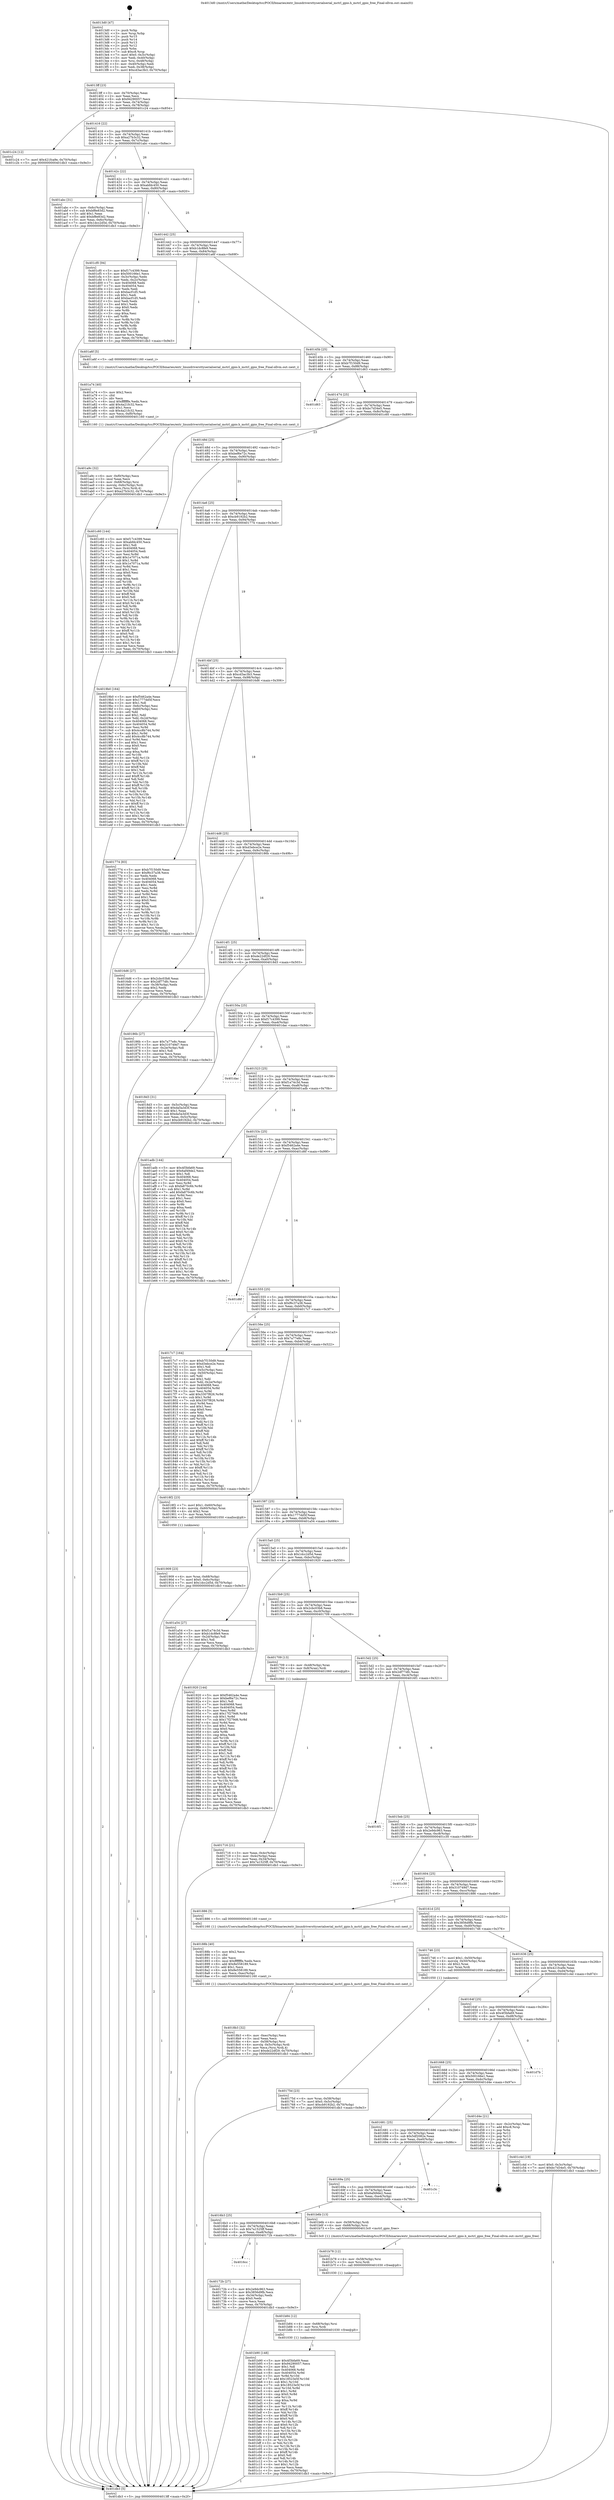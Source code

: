 digraph "0x4013d0" {
  label = "0x4013d0 (/mnt/c/Users/mathe/Desktop/tcc/POCII/binaries/extr_linuxdriversttyserialserial_mctrl_gpio.h_mctrl_gpio_free_Final-ollvm.out::main(0))"
  labelloc = "t"
  node[shape=record]

  Entry [label="",width=0.3,height=0.3,shape=circle,fillcolor=black,style=filled]
  "0x4013ff" [label="{
     0x4013ff [23]\l
     | [instrs]\l
     &nbsp;&nbsp;0x4013ff \<+3\>: mov -0x70(%rbp),%eax\l
     &nbsp;&nbsp;0x401402 \<+2\>: mov %eax,%ecx\l
     &nbsp;&nbsp;0x401404 \<+6\>: sub $0x94290057,%ecx\l
     &nbsp;&nbsp;0x40140a \<+3\>: mov %eax,-0x74(%rbp)\l
     &nbsp;&nbsp;0x40140d \<+3\>: mov %ecx,-0x78(%rbp)\l
     &nbsp;&nbsp;0x401410 \<+6\>: je 0000000000401c24 \<main+0x854\>\l
  }"]
  "0x401c24" [label="{
     0x401c24 [12]\l
     | [instrs]\l
     &nbsp;&nbsp;0x401c24 \<+7\>: movl $0x421fca9e,-0x70(%rbp)\l
     &nbsp;&nbsp;0x401c2b \<+5\>: jmp 0000000000401db3 \<main+0x9e3\>\l
  }"]
  "0x401416" [label="{
     0x401416 [22]\l
     | [instrs]\l
     &nbsp;&nbsp;0x401416 \<+5\>: jmp 000000000040141b \<main+0x4b\>\l
     &nbsp;&nbsp;0x40141b \<+3\>: mov -0x74(%rbp),%eax\l
     &nbsp;&nbsp;0x40141e \<+5\>: sub $0xa27b3c32,%eax\l
     &nbsp;&nbsp;0x401423 \<+3\>: mov %eax,-0x7c(%rbp)\l
     &nbsp;&nbsp;0x401426 \<+6\>: je 0000000000401abc \<main+0x6ec\>\l
  }"]
  Exit [label="",width=0.3,height=0.3,shape=circle,fillcolor=black,style=filled,peripheries=2]
  "0x401abc" [label="{
     0x401abc [31]\l
     | [instrs]\l
     &nbsp;&nbsp;0x401abc \<+3\>: mov -0x6c(%rbp),%eax\l
     &nbsp;&nbsp;0x401abf \<+5\>: sub $0xbf8e83d2,%eax\l
     &nbsp;&nbsp;0x401ac4 \<+3\>: add $0x1,%eax\l
     &nbsp;&nbsp;0x401ac7 \<+5\>: add $0xbf8e83d2,%eax\l
     &nbsp;&nbsp;0x401acc \<+3\>: mov %eax,-0x6c(%rbp)\l
     &nbsp;&nbsp;0x401acf \<+7\>: movl $0x1dcc2d5d,-0x70(%rbp)\l
     &nbsp;&nbsp;0x401ad6 \<+5\>: jmp 0000000000401db3 \<main+0x9e3\>\l
  }"]
  "0x40142c" [label="{
     0x40142c [22]\l
     | [instrs]\l
     &nbsp;&nbsp;0x40142c \<+5\>: jmp 0000000000401431 \<main+0x61\>\l
     &nbsp;&nbsp;0x401431 \<+3\>: mov -0x74(%rbp),%eax\l
     &nbsp;&nbsp;0x401434 \<+5\>: sub $0xabfdc450,%eax\l
     &nbsp;&nbsp;0x401439 \<+3\>: mov %eax,-0x80(%rbp)\l
     &nbsp;&nbsp;0x40143c \<+6\>: je 0000000000401cf0 \<main+0x920\>\l
  }"]
  "0x401b90" [label="{
     0x401b90 [148]\l
     | [instrs]\l
     &nbsp;&nbsp;0x401b90 \<+5\>: mov $0x4f3bfa69,%eax\l
     &nbsp;&nbsp;0x401b95 \<+5\>: mov $0x94290057,%ecx\l
     &nbsp;&nbsp;0x401b9a \<+2\>: mov $0x1,%dl\l
     &nbsp;&nbsp;0x401b9c \<+8\>: mov 0x404068,%r8d\l
     &nbsp;&nbsp;0x401ba4 \<+8\>: mov 0x404054,%r9d\l
     &nbsp;&nbsp;0x401bac \<+3\>: mov %r8d,%r10d\l
     &nbsp;&nbsp;0x401baf \<+7\>: add $0x18523e5f,%r10d\l
     &nbsp;&nbsp;0x401bb6 \<+4\>: sub $0x1,%r10d\l
     &nbsp;&nbsp;0x401bba \<+7\>: sub $0x18523e5f,%r10d\l
     &nbsp;&nbsp;0x401bc1 \<+4\>: imul %r10d,%r8d\l
     &nbsp;&nbsp;0x401bc5 \<+4\>: and $0x1,%r8d\l
     &nbsp;&nbsp;0x401bc9 \<+4\>: cmp $0x0,%r8d\l
     &nbsp;&nbsp;0x401bcd \<+4\>: sete %r11b\l
     &nbsp;&nbsp;0x401bd1 \<+4\>: cmp $0xa,%r9d\l
     &nbsp;&nbsp;0x401bd5 \<+3\>: setl %bl\l
     &nbsp;&nbsp;0x401bd8 \<+3\>: mov %r11b,%r14b\l
     &nbsp;&nbsp;0x401bdb \<+4\>: xor $0xff,%r14b\l
     &nbsp;&nbsp;0x401bdf \<+3\>: mov %bl,%r15b\l
     &nbsp;&nbsp;0x401be2 \<+4\>: xor $0xff,%r15b\l
     &nbsp;&nbsp;0x401be6 \<+3\>: xor $0x0,%dl\l
     &nbsp;&nbsp;0x401be9 \<+3\>: mov %r14b,%r12b\l
     &nbsp;&nbsp;0x401bec \<+4\>: and $0x0,%r12b\l
     &nbsp;&nbsp;0x401bf0 \<+3\>: and %dl,%r11b\l
     &nbsp;&nbsp;0x401bf3 \<+3\>: mov %r15b,%r13b\l
     &nbsp;&nbsp;0x401bf6 \<+4\>: and $0x0,%r13b\l
     &nbsp;&nbsp;0x401bfa \<+2\>: and %dl,%bl\l
     &nbsp;&nbsp;0x401bfc \<+3\>: or %r11b,%r12b\l
     &nbsp;&nbsp;0x401bff \<+3\>: or %bl,%r13b\l
     &nbsp;&nbsp;0x401c02 \<+3\>: xor %r13b,%r12b\l
     &nbsp;&nbsp;0x401c05 \<+3\>: or %r15b,%r14b\l
     &nbsp;&nbsp;0x401c08 \<+4\>: xor $0xff,%r14b\l
     &nbsp;&nbsp;0x401c0c \<+3\>: or $0x0,%dl\l
     &nbsp;&nbsp;0x401c0f \<+3\>: and %dl,%r14b\l
     &nbsp;&nbsp;0x401c12 \<+3\>: or %r14b,%r12b\l
     &nbsp;&nbsp;0x401c15 \<+4\>: test $0x1,%r12b\l
     &nbsp;&nbsp;0x401c19 \<+3\>: cmovne %ecx,%eax\l
     &nbsp;&nbsp;0x401c1c \<+3\>: mov %eax,-0x70(%rbp)\l
     &nbsp;&nbsp;0x401c1f \<+5\>: jmp 0000000000401db3 \<main+0x9e3\>\l
  }"]
  "0x401cf0" [label="{
     0x401cf0 [94]\l
     | [instrs]\l
     &nbsp;&nbsp;0x401cf0 \<+5\>: mov $0xf17c4399,%eax\l
     &nbsp;&nbsp;0x401cf5 \<+5\>: mov $0x500166e1,%ecx\l
     &nbsp;&nbsp;0x401cfa \<+3\>: mov -0x3c(%rbp),%edx\l
     &nbsp;&nbsp;0x401cfd \<+3\>: mov %edx,-0x2c(%rbp)\l
     &nbsp;&nbsp;0x401d00 \<+7\>: mov 0x404068,%edx\l
     &nbsp;&nbsp;0x401d07 \<+7\>: mov 0x404054,%esi\l
     &nbsp;&nbsp;0x401d0e \<+2\>: mov %edx,%edi\l
     &nbsp;&nbsp;0x401d10 \<+6\>: sub $0xbacf1d5,%edi\l
     &nbsp;&nbsp;0x401d16 \<+3\>: sub $0x1,%edi\l
     &nbsp;&nbsp;0x401d19 \<+6\>: add $0xbacf1d5,%edi\l
     &nbsp;&nbsp;0x401d1f \<+3\>: imul %edi,%edx\l
     &nbsp;&nbsp;0x401d22 \<+3\>: and $0x1,%edx\l
     &nbsp;&nbsp;0x401d25 \<+3\>: cmp $0x0,%edx\l
     &nbsp;&nbsp;0x401d28 \<+4\>: sete %r8b\l
     &nbsp;&nbsp;0x401d2c \<+3\>: cmp $0xa,%esi\l
     &nbsp;&nbsp;0x401d2f \<+4\>: setl %r9b\l
     &nbsp;&nbsp;0x401d33 \<+3\>: mov %r8b,%r10b\l
     &nbsp;&nbsp;0x401d36 \<+3\>: and %r9b,%r10b\l
     &nbsp;&nbsp;0x401d39 \<+3\>: xor %r9b,%r8b\l
     &nbsp;&nbsp;0x401d3c \<+3\>: or %r8b,%r10b\l
     &nbsp;&nbsp;0x401d3f \<+4\>: test $0x1,%r10b\l
     &nbsp;&nbsp;0x401d43 \<+3\>: cmovne %ecx,%eax\l
     &nbsp;&nbsp;0x401d46 \<+3\>: mov %eax,-0x70(%rbp)\l
     &nbsp;&nbsp;0x401d49 \<+5\>: jmp 0000000000401db3 \<main+0x9e3\>\l
  }"]
  "0x401442" [label="{
     0x401442 [25]\l
     | [instrs]\l
     &nbsp;&nbsp;0x401442 \<+5\>: jmp 0000000000401447 \<main+0x77\>\l
     &nbsp;&nbsp;0x401447 \<+3\>: mov -0x74(%rbp),%eax\l
     &nbsp;&nbsp;0x40144a \<+5\>: sub $0xb1dc8fe9,%eax\l
     &nbsp;&nbsp;0x40144f \<+6\>: mov %eax,-0x84(%rbp)\l
     &nbsp;&nbsp;0x401455 \<+6\>: je 0000000000401a6f \<main+0x69f\>\l
  }"]
  "0x401b84" [label="{
     0x401b84 [12]\l
     | [instrs]\l
     &nbsp;&nbsp;0x401b84 \<+4\>: mov -0x68(%rbp),%rsi\l
     &nbsp;&nbsp;0x401b88 \<+3\>: mov %rsi,%rdi\l
     &nbsp;&nbsp;0x401b8b \<+5\>: call 0000000000401030 \<free@plt\>\l
     | [calls]\l
     &nbsp;&nbsp;0x401030 \{1\} (unknown)\l
  }"]
  "0x401a6f" [label="{
     0x401a6f [5]\l
     | [instrs]\l
     &nbsp;&nbsp;0x401a6f \<+5\>: call 0000000000401160 \<next_i\>\l
     | [calls]\l
     &nbsp;&nbsp;0x401160 \{1\} (/mnt/c/Users/mathe/Desktop/tcc/POCII/binaries/extr_linuxdriversttyserialserial_mctrl_gpio.h_mctrl_gpio_free_Final-ollvm.out::next_i)\l
  }"]
  "0x40145b" [label="{
     0x40145b [25]\l
     | [instrs]\l
     &nbsp;&nbsp;0x40145b \<+5\>: jmp 0000000000401460 \<main+0x90\>\l
     &nbsp;&nbsp;0x401460 \<+3\>: mov -0x74(%rbp),%eax\l
     &nbsp;&nbsp;0x401463 \<+5\>: sub $0xb7f150d9,%eax\l
     &nbsp;&nbsp;0x401468 \<+6\>: mov %eax,-0x88(%rbp)\l
     &nbsp;&nbsp;0x40146e \<+6\>: je 0000000000401d63 \<main+0x993\>\l
  }"]
  "0x401b78" [label="{
     0x401b78 [12]\l
     | [instrs]\l
     &nbsp;&nbsp;0x401b78 \<+4\>: mov -0x58(%rbp),%rsi\l
     &nbsp;&nbsp;0x401b7c \<+3\>: mov %rsi,%rdi\l
     &nbsp;&nbsp;0x401b7f \<+5\>: call 0000000000401030 \<free@plt\>\l
     | [calls]\l
     &nbsp;&nbsp;0x401030 \{1\} (unknown)\l
  }"]
  "0x401d63" [label="{
     0x401d63\l
  }", style=dashed]
  "0x401474" [label="{
     0x401474 [25]\l
     | [instrs]\l
     &nbsp;&nbsp;0x401474 \<+5\>: jmp 0000000000401479 \<main+0xa9\>\l
     &nbsp;&nbsp;0x401479 \<+3\>: mov -0x74(%rbp),%eax\l
     &nbsp;&nbsp;0x40147c \<+5\>: sub $0xbc7d34e5,%eax\l
     &nbsp;&nbsp;0x401481 \<+6\>: mov %eax,-0x8c(%rbp)\l
     &nbsp;&nbsp;0x401487 \<+6\>: je 0000000000401c60 \<main+0x890\>\l
  }"]
  "0x401a9c" [label="{
     0x401a9c [32]\l
     | [instrs]\l
     &nbsp;&nbsp;0x401a9c \<+6\>: mov -0xf0(%rbp),%ecx\l
     &nbsp;&nbsp;0x401aa2 \<+3\>: imul %eax,%ecx\l
     &nbsp;&nbsp;0x401aa5 \<+4\>: mov -0x68(%rbp),%rsi\l
     &nbsp;&nbsp;0x401aa9 \<+4\>: movslq -0x6c(%rbp),%rdi\l
     &nbsp;&nbsp;0x401aad \<+3\>: mov %ecx,(%rsi,%rdi,4)\l
     &nbsp;&nbsp;0x401ab0 \<+7\>: movl $0xa27b3c32,-0x70(%rbp)\l
     &nbsp;&nbsp;0x401ab7 \<+5\>: jmp 0000000000401db3 \<main+0x9e3\>\l
  }"]
  "0x401c60" [label="{
     0x401c60 [144]\l
     | [instrs]\l
     &nbsp;&nbsp;0x401c60 \<+5\>: mov $0xf17c4399,%eax\l
     &nbsp;&nbsp;0x401c65 \<+5\>: mov $0xabfdc450,%ecx\l
     &nbsp;&nbsp;0x401c6a \<+2\>: mov $0x1,%dl\l
     &nbsp;&nbsp;0x401c6c \<+7\>: mov 0x404068,%esi\l
     &nbsp;&nbsp;0x401c73 \<+7\>: mov 0x404054,%edi\l
     &nbsp;&nbsp;0x401c7a \<+3\>: mov %esi,%r8d\l
     &nbsp;&nbsp;0x401c7d \<+7\>: add $0x1e7071a,%r8d\l
     &nbsp;&nbsp;0x401c84 \<+4\>: sub $0x1,%r8d\l
     &nbsp;&nbsp;0x401c88 \<+7\>: sub $0x1e7071a,%r8d\l
     &nbsp;&nbsp;0x401c8f \<+4\>: imul %r8d,%esi\l
     &nbsp;&nbsp;0x401c93 \<+3\>: and $0x1,%esi\l
     &nbsp;&nbsp;0x401c96 \<+3\>: cmp $0x0,%esi\l
     &nbsp;&nbsp;0x401c99 \<+4\>: sete %r9b\l
     &nbsp;&nbsp;0x401c9d \<+3\>: cmp $0xa,%edi\l
     &nbsp;&nbsp;0x401ca0 \<+4\>: setl %r10b\l
     &nbsp;&nbsp;0x401ca4 \<+3\>: mov %r9b,%r11b\l
     &nbsp;&nbsp;0x401ca7 \<+4\>: xor $0xff,%r11b\l
     &nbsp;&nbsp;0x401cab \<+3\>: mov %r10b,%bl\l
     &nbsp;&nbsp;0x401cae \<+3\>: xor $0xff,%bl\l
     &nbsp;&nbsp;0x401cb1 \<+3\>: xor $0x0,%dl\l
     &nbsp;&nbsp;0x401cb4 \<+3\>: mov %r11b,%r14b\l
     &nbsp;&nbsp;0x401cb7 \<+4\>: and $0x0,%r14b\l
     &nbsp;&nbsp;0x401cbb \<+3\>: and %dl,%r9b\l
     &nbsp;&nbsp;0x401cbe \<+3\>: mov %bl,%r15b\l
     &nbsp;&nbsp;0x401cc1 \<+4\>: and $0x0,%r15b\l
     &nbsp;&nbsp;0x401cc5 \<+3\>: and %dl,%r10b\l
     &nbsp;&nbsp;0x401cc8 \<+3\>: or %r9b,%r14b\l
     &nbsp;&nbsp;0x401ccb \<+3\>: or %r10b,%r15b\l
     &nbsp;&nbsp;0x401cce \<+3\>: xor %r15b,%r14b\l
     &nbsp;&nbsp;0x401cd1 \<+3\>: or %bl,%r11b\l
     &nbsp;&nbsp;0x401cd4 \<+4\>: xor $0xff,%r11b\l
     &nbsp;&nbsp;0x401cd8 \<+3\>: or $0x0,%dl\l
     &nbsp;&nbsp;0x401cdb \<+3\>: and %dl,%r11b\l
     &nbsp;&nbsp;0x401cde \<+3\>: or %r11b,%r14b\l
     &nbsp;&nbsp;0x401ce1 \<+4\>: test $0x1,%r14b\l
     &nbsp;&nbsp;0x401ce5 \<+3\>: cmovne %ecx,%eax\l
     &nbsp;&nbsp;0x401ce8 \<+3\>: mov %eax,-0x70(%rbp)\l
     &nbsp;&nbsp;0x401ceb \<+5\>: jmp 0000000000401db3 \<main+0x9e3\>\l
  }"]
  "0x40148d" [label="{
     0x40148d [25]\l
     | [instrs]\l
     &nbsp;&nbsp;0x40148d \<+5\>: jmp 0000000000401492 \<main+0xc2\>\l
     &nbsp;&nbsp;0x401492 \<+3\>: mov -0x74(%rbp),%eax\l
     &nbsp;&nbsp;0x401495 \<+5\>: sub $0xbef6e72c,%eax\l
     &nbsp;&nbsp;0x40149a \<+6\>: mov %eax,-0x90(%rbp)\l
     &nbsp;&nbsp;0x4014a0 \<+6\>: je 00000000004019b0 \<main+0x5e0\>\l
  }"]
  "0x401a74" [label="{
     0x401a74 [40]\l
     | [instrs]\l
     &nbsp;&nbsp;0x401a74 \<+5\>: mov $0x2,%ecx\l
     &nbsp;&nbsp;0x401a79 \<+1\>: cltd\l
     &nbsp;&nbsp;0x401a7a \<+2\>: idiv %ecx\l
     &nbsp;&nbsp;0x401a7c \<+6\>: imul $0xfffffffe,%edx,%ecx\l
     &nbsp;&nbsp;0x401a82 \<+6\>: add $0x4a21fc32,%ecx\l
     &nbsp;&nbsp;0x401a88 \<+3\>: add $0x1,%ecx\l
     &nbsp;&nbsp;0x401a8b \<+6\>: sub $0x4a21fc32,%ecx\l
     &nbsp;&nbsp;0x401a91 \<+6\>: mov %ecx,-0xf0(%rbp)\l
     &nbsp;&nbsp;0x401a97 \<+5\>: call 0000000000401160 \<next_i\>\l
     | [calls]\l
     &nbsp;&nbsp;0x401160 \{1\} (/mnt/c/Users/mathe/Desktop/tcc/POCII/binaries/extr_linuxdriversttyserialserial_mctrl_gpio.h_mctrl_gpio_free_Final-ollvm.out::next_i)\l
  }"]
  "0x4019b0" [label="{
     0x4019b0 [164]\l
     | [instrs]\l
     &nbsp;&nbsp;0x4019b0 \<+5\>: mov $0xf5462a4e,%eax\l
     &nbsp;&nbsp;0x4019b5 \<+5\>: mov $0x1777dd5f,%ecx\l
     &nbsp;&nbsp;0x4019ba \<+2\>: mov $0x1,%dl\l
     &nbsp;&nbsp;0x4019bc \<+3\>: mov -0x6c(%rbp),%esi\l
     &nbsp;&nbsp;0x4019bf \<+3\>: cmp -0x60(%rbp),%esi\l
     &nbsp;&nbsp;0x4019c2 \<+4\>: setl %dil\l
     &nbsp;&nbsp;0x4019c6 \<+4\>: and $0x1,%dil\l
     &nbsp;&nbsp;0x4019ca \<+4\>: mov %dil,-0x2d(%rbp)\l
     &nbsp;&nbsp;0x4019ce \<+7\>: mov 0x404068,%esi\l
     &nbsp;&nbsp;0x4019d5 \<+8\>: mov 0x404054,%r8d\l
     &nbsp;&nbsp;0x4019dd \<+3\>: mov %esi,%r9d\l
     &nbsp;&nbsp;0x4019e0 \<+7\>: sub $0x4cc8b744,%r9d\l
     &nbsp;&nbsp;0x4019e7 \<+4\>: sub $0x1,%r9d\l
     &nbsp;&nbsp;0x4019eb \<+7\>: add $0x4cc8b744,%r9d\l
     &nbsp;&nbsp;0x4019f2 \<+4\>: imul %r9d,%esi\l
     &nbsp;&nbsp;0x4019f6 \<+3\>: and $0x1,%esi\l
     &nbsp;&nbsp;0x4019f9 \<+3\>: cmp $0x0,%esi\l
     &nbsp;&nbsp;0x4019fc \<+4\>: sete %dil\l
     &nbsp;&nbsp;0x401a00 \<+4\>: cmp $0xa,%r8d\l
     &nbsp;&nbsp;0x401a04 \<+4\>: setl %r10b\l
     &nbsp;&nbsp;0x401a08 \<+3\>: mov %dil,%r11b\l
     &nbsp;&nbsp;0x401a0b \<+4\>: xor $0xff,%r11b\l
     &nbsp;&nbsp;0x401a0f \<+3\>: mov %r10b,%bl\l
     &nbsp;&nbsp;0x401a12 \<+3\>: xor $0xff,%bl\l
     &nbsp;&nbsp;0x401a15 \<+3\>: xor $0x1,%dl\l
     &nbsp;&nbsp;0x401a18 \<+3\>: mov %r11b,%r14b\l
     &nbsp;&nbsp;0x401a1b \<+4\>: and $0xff,%r14b\l
     &nbsp;&nbsp;0x401a1f \<+3\>: and %dl,%dil\l
     &nbsp;&nbsp;0x401a22 \<+3\>: mov %bl,%r15b\l
     &nbsp;&nbsp;0x401a25 \<+4\>: and $0xff,%r15b\l
     &nbsp;&nbsp;0x401a29 \<+3\>: and %dl,%r10b\l
     &nbsp;&nbsp;0x401a2c \<+3\>: or %dil,%r14b\l
     &nbsp;&nbsp;0x401a2f \<+3\>: or %r10b,%r15b\l
     &nbsp;&nbsp;0x401a32 \<+3\>: xor %r15b,%r14b\l
     &nbsp;&nbsp;0x401a35 \<+3\>: or %bl,%r11b\l
     &nbsp;&nbsp;0x401a38 \<+4\>: xor $0xff,%r11b\l
     &nbsp;&nbsp;0x401a3c \<+3\>: or $0x1,%dl\l
     &nbsp;&nbsp;0x401a3f \<+3\>: and %dl,%r11b\l
     &nbsp;&nbsp;0x401a42 \<+3\>: or %r11b,%r14b\l
     &nbsp;&nbsp;0x401a45 \<+4\>: test $0x1,%r14b\l
     &nbsp;&nbsp;0x401a49 \<+3\>: cmovne %ecx,%eax\l
     &nbsp;&nbsp;0x401a4c \<+3\>: mov %eax,-0x70(%rbp)\l
     &nbsp;&nbsp;0x401a4f \<+5\>: jmp 0000000000401db3 \<main+0x9e3\>\l
  }"]
  "0x4014a6" [label="{
     0x4014a6 [25]\l
     | [instrs]\l
     &nbsp;&nbsp;0x4014a6 \<+5\>: jmp 00000000004014ab \<main+0xdb\>\l
     &nbsp;&nbsp;0x4014ab \<+3\>: mov -0x74(%rbp),%eax\l
     &nbsp;&nbsp;0x4014ae \<+5\>: sub $0xcb9192b2,%eax\l
     &nbsp;&nbsp;0x4014b3 \<+6\>: mov %eax,-0x94(%rbp)\l
     &nbsp;&nbsp;0x4014b9 \<+6\>: je 0000000000401774 \<main+0x3a4\>\l
  }"]
  "0x401909" [label="{
     0x401909 [23]\l
     | [instrs]\l
     &nbsp;&nbsp;0x401909 \<+4\>: mov %rax,-0x68(%rbp)\l
     &nbsp;&nbsp;0x40190d \<+7\>: movl $0x0,-0x6c(%rbp)\l
     &nbsp;&nbsp;0x401914 \<+7\>: movl $0x1dcc2d5d,-0x70(%rbp)\l
     &nbsp;&nbsp;0x40191b \<+5\>: jmp 0000000000401db3 \<main+0x9e3\>\l
  }"]
  "0x401774" [label="{
     0x401774 [83]\l
     | [instrs]\l
     &nbsp;&nbsp;0x401774 \<+5\>: mov $0xb7f150d9,%eax\l
     &nbsp;&nbsp;0x401779 \<+5\>: mov $0xf6c37a38,%ecx\l
     &nbsp;&nbsp;0x40177e \<+2\>: xor %edx,%edx\l
     &nbsp;&nbsp;0x401780 \<+7\>: mov 0x404068,%esi\l
     &nbsp;&nbsp;0x401787 \<+7\>: mov 0x404054,%edi\l
     &nbsp;&nbsp;0x40178e \<+3\>: sub $0x1,%edx\l
     &nbsp;&nbsp;0x401791 \<+3\>: mov %esi,%r8d\l
     &nbsp;&nbsp;0x401794 \<+3\>: add %edx,%r8d\l
     &nbsp;&nbsp;0x401797 \<+4\>: imul %r8d,%esi\l
     &nbsp;&nbsp;0x40179b \<+3\>: and $0x1,%esi\l
     &nbsp;&nbsp;0x40179e \<+3\>: cmp $0x0,%esi\l
     &nbsp;&nbsp;0x4017a1 \<+4\>: sete %r9b\l
     &nbsp;&nbsp;0x4017a5 \<+3\>: cmp $0xa,%edi\l
     &nbsp;&nbsp;0x4017a8 \<+4\>: setl %r10b\l
     &nbsp;&nbsp;0x4017ac \<+3\>: mov %r9b,%r11b\l
     &nbsp;&nbsp;0x4017af \<+3\>: and %r10b,%r11b\l
     &nbsp;&nbsp;0x4017b2 \<+3\>: xor %r10b,%r9b\l
     &nbsp;&nbsp;0x4017b5 \<+3\>: or %r9b,%r11b\l
     &nbsp;&nbsp;0x4017b8 \<+4\>: test $0x1,%r11b\l
     &nbsp;&nbsp;0x4017bc \<+3\>: cmovne %ecx,%eax\l
     &nbsp;&nbsp;0x4017bf \<+3\>: mov %eax,-0x70(%rbp)\l
     &nbsp;&nbsp;0x4017c2 \<+5\>: jmp 0000000000401db3 \<main+0x9e3\>\l
  }"]
  "0x4014bf" [label="{
     0x4014bf [25]\l
     | [instrs]\l
     &nbsp;&nbsp;0x4014bf \<+5\>: jmp 00000000004014c4 \<main+0xf4\>\l
     &nbsp;&nbsp;0x4014c4 \<+3\>: mov -0x74(%rbp),%eax\l
     &nbsp;&nbsp;0x4014c7 \<+5\>: sub $0xcd3ac3b3,%eax\l
     &nbsp;&nbsp;0x4014cc \<+6\>: mov %eax,-0x98(%rbp)\l
     &nbsp;&nbsp;0x4014d2 \<+6\>: je 00000000004016d6 \<main+0x306\>\l
  }"]
  "0x4018b3" [label="{
     0x4018b3 [32]\l
     | [instrs]\l
     &nbsp;&nbsp;0x4018b3 \<+6\>: mov -0xec(%rbp),%ecx\l
     &nbsp;&nbsp;0x4018b9 \<+3\>: imul %eax,%ecx\l
     &nbsp;&nbsp;0x4018bc \<+4\>: mov -0x58(%rbp),%rsi\l
     &nbsp;&nbsp;0x4018c0 \<+4\>: movslq -0x5c(%rbp),%rdi\l
     &nbsp;&nbsp;0x4018c4 \<+3\>: mov %ecx,(%rsi,%rdi,4)\l
     &nbsp;&nbsp;0x4018c7 \<+7\>: movl $0xde22df29,-0x70(%rbp)\l
     &nbsp;&nbsp;0x4018ce \<+5\>: jmp 0000000000401db3 \<main+0x9e3\>\l
  }"]
  "0x4016d6" [label="{
     0x4016d6 [27]\l
     | [instrs]\l
     &nbsp;&nbsp;0x4016d6 \<+5\>: mov $0x2cbc03b8,%eax\l
     &nbsp;&nbsp;0x4016db \<+5\>: mov $0x2df77dfc,%ecx\l
     &nbsp;&nbsp;0x4016e0 \<+3\>: mov -0x38(%rbp),%edx\l
     &nbsp;&nbsp;0x4016e3 \<+3\>: cmp $0x2,%edx\l
     &nbsp;&nbsp;0x4016e6 \<+3\>: cmovne %ecx,%eax\l
     &nbsp;&nbsp;0x4016e9 \<+3\>: mov %eax,-0x70(%rbp)\l
     &nbsp;&nbsp;0x4016ec \<+5\>: jmp 0000000000401db3 \<main+0x9e3\>\l
  }"]
  "0x4014d8" [label="{
     0x4014d8 [25]\l
     | [instrs]\l
     &nbsp;&nbsp;0x4014d8 \<+5\>: jmp 00000000004014dd \<main+0x10d\>\l
     &nbsp;&nbsp;0x4014dd \<+3\>: mov -0x74(%rbp),%eax\l
     &nbsp;&nbsp;0x4014e0 \<+5\>: sub $0xd3ebce2e,%eax\l
     &nbsp;&nbsp;0x4014e5 \<+6\>: mov %eax,-0x9c(%rbp)\l
     &nbsp;&nbsp;0x4014eb \<+6\>: je 000000000040186b \<main+0x49b\>\l
  }"]
  "0x401db3" [label="{
     0x401db3 [5]\l
     | [instrs]\l
     &nbsp;&nbsp;0x401db3 \<+5\>: jmp 00000000004013ff \<main+0x2f\>\l
  }"]
  "0x4013d0" [label="{
     0x4013d0 [47]\l
     | [instrs]\l
     &nbsp;&nbsp;0x4013d0 \<+1\>: push %rbp\l
     &nbsp;&nbsp;0x4013d1 \<+3\>: mov %rsp,%rbp\l
     &nbsp;&nbsp;0x4013d4 \<+2\>: push %r15\l
     &nbsp;&nbsp;0x4013d6 \<+2\>: push %r14\l
     &nbsp;&nbsp;0x4013d8 \<+2\>: push %r13\l
     &nbsp;&nbsp;0x4013da \<+2\>: push %r12\l
     &nbsp;&nbsp;0x4013dc \<+1\>: push %rbx\l
     &nbsp;&nbsp;0x4013dd \<+7\>: sub $0xc8,%rsp\l
     &nbsp;&nbsp;0x4013e4 \<+7\>: movl $0x0,-0x3c(%rbp)\l
     &nbsp;&nbsp;0x4013eb \<+3\>: mov %edi,-0x40(%rbp)\l
     &nbsp;&nbsp;0x4013ee \<+4\>: mov %rsi,-0x48(%rbp)\l
     &nbsp;&nbsp;0x4013f2 \<+3\>: mov -0x40(%rbp),%edi\l
     &nbsp;&nbsp;0x4013f5 \<+3\>: mov %edi,-0x38(%rbp)\l
     &nbsp;&nbsp;0x4013f8 \<+7\>: movl $0xcd3ac3b3,-0x70(%rbp)\l
  }"]
  "0x40188b" [label="{
     0x40188b [40]\l
     | [instrs]\l
     &nbsp;&nbsp;0x40188b \<+5\>: mov $0x2,%ecx\l
     &nbsp;&nbsp;0x401890 \<+1\>: cltd\l
     &nbsp;&nbsp;0x401891 \<+2\>: idiv %ecx\l
     &nbsp;&nbsp;0x401893 \<+6\>: imul $0xfffffffe,%edx,%ecx\l
     &nbsp;&nbsp;0x401899 \<+6\>: add $0x8e558189,%ecx\l
     &nbsp;&nbsp;0x40189f \<+3\>: add $0x1,%ecx\l
     &nbsp;&nbsp;0x4018a2 \<+6\>: sub $0x8e558189,%ecx\l
     &nbsp;&nbsp;0x4018a8 \<+6\>: mov %ecx,-0xec(%rbp)\l
     &nbsp;&nbsp;0x4018ae \<+5\>: call 0000000000401160 \<next_i\>\l
     | [calls]\l
     &nbsp;&nbsp;0x401160 \{1\} (/mnt/c/Users/mathe/Desktop/tcc/POCII/binaries/extr_linuxdriversttyserialserial_mctrl_gpio.h_mctrl_gpio_free_Final-ollvm.out::next_i)\l
  }"]
  "0x40186b" [label="{
     0x40186b [27]\l
     | [instrs]\l
     &nbsp;&nbsp;0x40186b \<+5\>: mov $0x7a77e8c,%eax\l
     &nbsp;&nbsp;0x401870 \<+5\>: mov $0x310749d7,%ecx\l
     &nbsp;&nbsp;0x401875 \<+3\>: mov -0x2e(%rbp),%dl\l
     &nbsp;&nbsp;0x401878 \<+3\>: test $0x1,%dl\l
     &nbsp;&nbsp;0x40187b \<+3\>: cmovne %ecx,%eax\l
     &nbsp;&nbsp;0x40187e \<+3\>: mov %eax,-0x70(%rbp)\l
     &nbsp;&nbsp;0x401881 \<+5\>: jmp 0000000000401db3 \<main+0x9e3\>\l
  }"]
  "0x4014f1" [label="{
     0x4014f1 [25]\l
     | [instrs]\l
     &nbsp;&nbsp;0x4014f1 \<+5\>: jmp 00000000004014f6 \<main+0x126\>\l
     &nbsp;&nbsp;0x4014f6 \<+3\>: mov -0x74(%rbp),%eax\l
     &nbsp;&nbsp;0x4014f9 \<+5\>: sub $0xde22df29,%eax\l
     &nbsp;&nbsp;0x4014fe \<+6\>: mov %eax,-0xa0(%rbp)\l
     &nbsp;&nbsp;0x401504 \<+6\>: je 00000000004018d3 \<main+0x503\>\l
  }"]
  "0x40175d" [label="{
     0x40175d [23]\l
     | [instrs]\l
     &nbsp;&nbsp;0x40175d \<+4\>: mov %rax,-0x58(%rbp)\l
     &nbsp;&nbsp;0x401761 \<+7\>: movl $0x0,-0x5c(%rbp)\l
     &nbsp;&nbsp;0x401768 \<+7\>: movl $0xcb9192b2,-0x70(%rbp)\l
     &nbsp;&nbsp;0x40176f \<+5\>: jmp 0000000000401db3 \<main+0x9e3\>\l
  }"]
  "0x4018d3" [label="{
     0x4018d3 [31]\l
     | [instrs]\l
     &nbsp;&nbsp;0x4018d3 \<+3\>: mov -0x5c(%rbp),%eax\l
     &nbsp;&nbsp;0x4018d6 \<+5\>: add $0xda5a3d3f,%eax\l
     &nbsp;&nbsp;0x4018db \<+3\>: add $0x1,%eax\l
     &nbsp;&nbsp;0x4018de \<+5\>: sub $0xda5a3d3f,%eax\l
     &nbsp;&nbsp;0x4018e3 \<+3\>: mov %eax,-0x5c(%rbp)\l
     &nbsp;&nbsp;0x4018e6 \<+7\>: movl $0xcb9192b2,-0x70(%rbp)\l
     &nbsp;&nbsp;0x4018ed \<+5\>: jmp 0000000000401db3 \<main+0x9e3\>\l
  }"]
  "0x40150a" [label="{
     0x40150a [25]\l
     | [instrs]\l
     &nbsp;&nbsp;0x40150a \<+5\>: jmp 000000000040150f \<main+0x13f\>\l
     &nbsp;&nbsp;0x40150f \<+3\>: mov -0x74(%rbp),%eax\l
     &nbsp;&nbsp;0x401512 \<+5\>: sub $0xf17c4399,%eax\l
     &nbsp;&nbsp;0x401517 \<+6\>: mov %eax,-0xa4(%rbp)\l
     &nbsp;&nbsp;0x40151d \<+6\>: je 0000000000401dac \<main+0x9dc\>\l
  }"]
  "0x4016cc" [label="{
     0x4016cc\l
  }", style=dashed]
  "0x401dac" [label="{
     0x401dac\l
  }", style=dashed]
  "0x401523" [label="{
     0x401523 [25]\l
     | [instrs]\l
     &nbsp;&nbsp;0x401523 \<+5\>: jmp 0000000000401528 \<main+0x158\>\l
     &nbsp;&nbsp;0x401528 \<+3\>: mov -0x74(%rbp),%eax\l
     &nbsp;&nbsp;0x40152b \<+5\>: sub $0xf1a74c3d,%eax\l
     &nbsp;&nbsp;0x401530 \<+6\>: mov %eax,-0xa8(%rbp)\l
     &nbsp;&nbsp;0x401536 \<+6\>: je 0000000000401adb \<main+0x70b\>\l
  }"]
  "0x40172b" [label="{
     0x40172b [27]\l
     | [instrs]\l
     &nbsp;&nbsp;0x40172b \<+5\>: mov $0x2e9dc963,%eax\l
     &nbsp;&nbsp;0x401730 \<+5\>: mov $0x3856d9fb,%ecx\l
     &nbsp;&nbsp;0x401735 \<+3\>: mov -0x34(%rbp),%edx\l
     &nbsp;&nbsp;0x401738 \<+3\>: cmp $0x0,%edx\l
     &nbsp;&nbsp;0x40173b \<+3\>: cmove %ecx,%eax\l
     &nbsp;&nbsp;0x40173e \<+3\>: mov %eax,-0x70(%rbp)\l
     &nbsp;&nbsp;0x401741 \<+5\>: jmp 0000000000401db3 \<main+0x9e3\>\l
  }"]
  "0x401adb" [label="{
     0x401adb [144]\l
     | [instrs]\l
     &nbsp;&nbsp;0x401adb \<+5\>: mov $0x4f3bfa69,%eax\l
     &nbsp;&nbsp;0x401ae0 \<+5\>: mov $0x6af49de2,%ecx\l
     &nbsp;&nbsp;0x401ae5 \<+2\>: mov $0x1,%dl\l
     &nbsp;&nbsp;0x401ae7 \<+7\>: mov 0x404068,%esi\l
     &nbsp;&nbsp;0x401aee \<+7\>: mov 0x404054,%edi\l
     &nbsp;&nbsp;0x401af5 \<+3\>: mov %esi,%r8d\l
     &nbsp;&nbsp;0x401af8 \<+7\>: sub $0xfa870c6b,%r8d\l
     &nbsp;&nbsp;0x401aff \<+4\>: sub $0x1,%r8d\l
     &nbsp;&nbsp;0x401b03 \<+7\>: add $0xfa870c6b,%r8d\l
     &nbsp;&nbsp;0x401b0a \<+4\>: imul %r8d,%esi\l
     &nbsp;&nbsp;0x401b0e \<+3\>: and $0x1,%esi\l
     &nbsp;&nbsp;0x401b11 \<+3\>: cmp $0x0,%esi\l
     &nbsp;&nbsp;0x401b14 \<+4\>: sete %r9b\l
     &nbsp;&nbsp;0x401b18 \<+3\>: cmp $0xa,%edi\l
     &nbsp;&nbsp;0x401b1b \<+4\>: setl %r10b\l
     &nbsp;&nbsp;0x401b1f \<+3\>: mov %r9b,%r11b\l
     &nbsp;&nbsp;0x401b22 \<+4\>: xor $0xff,%r11b\l
     &nbsp;&nbsp;0x401b26 \<+3\>: mov %r10b,%bl\l
     &nbsp;&nbsp;0x401b29 \<+3\>: xor $0xff,%bl\l
     &nbsp;&nbsp;0x401b2c \<+3\>: xor $0x0,%dl\l
     &nbsp;&nbsp;0x401b2f \<+3\>: mov %r11b,%r14b\l
     &nbsp;&nbsp;0x401b32 \<+4\>: and $0x0,%r14b\l
     &nbsp;&nbsp;0x401b36 \<+3\>: and %dl,%r9b\l
     &nbsp;&nbsp;0x401b39 \<+3\>: mov %bl,%r15b\l
     &nbsp;&nbsp;0x401b3c \<+4\>: and $0x0,%r15b\l
     &nbsp;&nbsp;0x401b40 \<+3\>: and %dl,%r10b\l
     &nbsp;&nbsp;0x401b43 \<+3\>: or %r9b,%r14b\l
     &nbsp;&nbsp;0x401b46 \<+3\>: or %r10b,%r15b\l
     &nbsp;&nbsp;0x401b49 \<+3\>: xor %r15b,%r14b\l
     &nbsp;&nbsp;0x401b4c \<+3\>: or %bl,%r11b\l
     &nbsp;&nbsp;0x401b4f \<+4\>: xor $0xff,%r11b\l
     &nbsp;&nbsp;0x401b53 \<+3\>: or $0x0,%dl\l
     &nbsp;&nbsp;0x401b56 \<+3\>: and %dl,%r11b\l
     &nbsp;&nbsp;0x401b59 \<+3\>: or %r11b,%r14b\l
     &nbsp;&nbsp;0x401b5c \<+4\>: test $0x1,%r14b\l
     &nbsp;&nbsp;0x401b60 \<+3\>: cmovne %ecx,%eax\l
     &nbsp;&nbsp;0x401b63 \<+3\>: mov %eax,-0x70(%rbp)\l
     &nbsp;&nbsp;0x401b66 \<+5\>: jmp 0000000000401db3 \<main+0x9e3\>\l
  }"]
  "0x40153c" [label="{
     0x40153c [25]\l
     | [instrs]\l
     &nbsp;&nbsp;0x40153c \<+5\>: jmp 0000000000401541 \<main+0x171\>\l
     &nbsp;&nbsp;0x401541 \<+3\>: mov -0x74(%rbp),%eax\l
     &nbsp;&nbsp;0x401544 \<+5\>: sub $0xf5462a4e,%eax\l
     &nbsp;&nbsp;0x401549 \<+6\>: mov %eax,-0xac(%rbp)\l
     &nbsp;&nbsp;0x40154f \<+6\>: je 0000000000401d6f \<main+0x99f\>\l
  }"]
  "0x4016b3" [label="{
     0x4016b3 [25]\l
     | [instrs]\l
     &nbsp;&nbsp;0x4016b3 \<+5\>: jmp 00000000004016b8 \<main+0x2e8\>\l
     &nbsp;&nbsp;0x4016b8 \<+3\>: mov -0x74(%rbp),%eax\l
     &nbsp;&nbsp;0x4016bb \<+5\>: sub $0x7a1525ff,%eax\l
     &nbsp;&nbsp;0x4016c0 \<+6\>: mov %eax,-0xe8(%rbp)\l
     &nbsp;&nbsp;0x4016c6 \<+6\>: je 000000000040172b \<main+0x35b\>\l
  }"]
  "0x401d6f" [label="{
     0x401d6f\l
  }", style=dashed]
  "0x401555" [label="{
     0x401555 [25]\l
     | [instrs]\l
     &nbsp;&nbsp;0x401555 \<+5\>: jmp 000000000040155a \<main+0x18a\>\l
     &nbsp;&nbsp;0x40155a \<+3\>: mov -0x74(%rbp),%eax\l
     &nbsp;&nbsp;0x40155d \<+5\>: sub $0xf6c37a38,%eax\l
     &nbsp;&nbsp;0x401562 \<+6\>: mov %eax,-0xb0(%rbp)\l
     &nbsp;&nbsp;0x401568 \<+6\>: je 00000000004017c7 \<main+0x3f7\>\l
  }"]
  "0x401b6b" [label="{
     0x401b6b [13]\l
     | [instrs]\l
     &nbsp;&nbsp;0x401b6b \<+4\>: mov -0x58(%rbp),%rdi\l
     &nbsp;&nbsp;0x401b6f \<+4\>: mov -0x68(%rbp),%rsi\l
     &nbsp;&nbsp;0x401b73 \<+5\>: call 00000000004013c0 \<mctrl_gpio_free\>\l
     | [calls]\l
     &nbsp;&nbsp;0x4013c0 \{1\} (/mnt/c/Users/mathe/Desktop/tcc/POCII/binaries/extr_linuxdriversttyserialserial_mctrl_gpio.h_mctrl_gpio_free_Final-ollvm.out::mctrl_gpio_free)\l
  }"]
  "0x4017c7" [label="{
     0x4017c7 [164]\l
     | [instrs]\l
     &nbsp;&nbsp;0x4017c7 \<+5\>: mov $0xb7f150d9,%eax\l
     &nbsp;&nbsp;0x4017cc \<+5\>: mov $0xd3ebce2e,%ecx\l
     &nbsp;&nbsp;0x4017d1 \<+2\>: mov $0x1,%dl\l
     &nbsp;&nbsp;0x4017d3 \<+3\>: mov -0x5c(%rbp),%esi\l
     &nbsp;&nbsp;0x4017d6 \<+3\>: cmp -0x50(%rbp),%esi\l
     &nbsp;&nbsp;0x4017d9 \<+4\>: setl %dil\l
     &nbsp;&nbsp;0x4017dd \<+4\>: and $0x1,%dil\l
     &nbsp;&nbsp;0x4017e1 \<+4\>: mov %dil,-0x2e(%rbp)\l
     &nbsp;&nbsp;0x4017e5 \<+7\>: mov 0x404068,%esi\l
     &nbsp;&nbsp;0x4017ec \<+8\>: mov 0x404054,%r8d\l
     &nbsp;&nbsp;0x4017f4 \<+3\>: mov %esi,%r9d\l
     &nbsp;&nbsp;0x4017f7 \<+7\>: add $0x3307f826,%r9d\l
     &nbsp;&nbsp;0x4017fe \<+4\>: sub $0x1,%r9d\l
     &nbsp;&nbsp;0x401802 \<+7\>: sub $0x3307f826,%r9d\l
     &nbsp;&nbsp;0x401809 \<+4\>: imul %r9d,%esi\l
     &nbsp;&nbsp;0x40180d \<+3\>: and $0x1,%esi\l
     &nbsp;&nbsp;0x401810 \<+3\>: cmp $0x0,%esi\l
     &nbsp;&nbsp;0x401813 \<+4\>: sete %dil\l
     &nbsp;&nbsp;0x401817 \<+4\>: cmp $0xa,%r8d\l
     &nbsp;&nbsp;0x40181b \<+4\>: setl %r10b\l
     &nbsp;&nbsp;0x40181f \<+3\>: mov %dil,%r11b\l
     &nbsp;&nbsp;0x401822 \<+4\>: xor $0xff,%r11b\l
     &nbsp;&nbsp;0x401826 \<+3\>: mov %r10b,%bl\l
     &nbsp;&nbsp;0x401829 \<+3\>: xor $0xff,%bl\l
     &nbsp;&nbsp;0x40182c \<+3\>: xor $0x1,%dl\l
     &nbsp;&nbsp;0x40182f \<+3\>: mov %r11b,%r14b\l
     &nbsp;&nbsp;0x401832 \<+4\>: and $0xff,%r14b\l
     &nbsp;&nbsp;0x401836 \<+3\>: and %dl,%dil\l
     &nbsp;&nbsp;0x401839 \<+3\>: mov %bl,%r15b\l
     &nbsp;&nbsp;0x40183c \<+4\>: and $0xff,%r15b\l
     &nbsp;&nbsp;0x401840 \<+3\>: and %dl,%r10b\l
     &nbsp;&nbsp;0x401843 \<+3\>: or %dil,%r14b\l
     &nbsp;&nbsp;0x401846 \<+3\>: or %r10b,%r15b\l
     &nbsp;&nbsp;0x401849 \<+3\>: xor %r15b,%r14b\l
     &nbsp;&nbsp;0x40184c \<+3\>: or %bl,%r11b\l
     &nbsp;&nbsp;0x40184f \<+4\>: xor $0xff,%r11b\l
     &nbsp;&nbsp;0x401853 \<+3\>: or $0x1,%dl\l
     &nbsp;&nbsp;0x401856 \<+3\>: and %dl,%r11b\l
     &nbsp;&nbsp;0x401859 \<+3\>: or %r11b,%r14b\l
     &nbsp;&nbsp;0x40185c \<+4\>: test $0x1,%r14b\l
     &nbsp;&nbsp;0x401860 \<+3\>: cmovne %ecx,%eax\l
     &nbsp;&nbsp;0x401863 \<+3\>: mov %eax,-0x70(%rbp)\l
     &nbsp;&nbsp;0x401866 \<+5\>: jmp 0000000000401db3 \<main+0x9e3\>\l
  }"]
  "0x40156e" [label="{
     0x40156e [25]\l
     | [instrs]\l
     &nbsp;&nbsp;0x40156e \<+5\>: jmp 0000000000401573 \<main+0x1a3\>\l
     &nbsp;&nbsp;0x401573 \<+3\>: mov -0x74(%rbp),%eax\l
     &nbsp;&nbsp;0x401576 \<+5\>: sub $0x7a77e8c,%eax\l
     &nbsp;&nbsp;0x40157b \<+6\>: mov %eax,-0xb4(%rbp)\l
     &nbsp;&nbsp;0x401581 \<+6\>: je 00000000004018f2 \<main+0x522\>\l
  }"]
  "0x40169a" [label="{
     0x40169a [25]\l
     | [instrs]\l
     &nbsp;&nbsp;0x40169a \<+5\>: jmp 000000000040169f \<main+0x2cf\>\l
     &nbsp;&nbsp;0x40169f \<+3\>: mov -0x74(%rbp),%eax\l
     &nbsp;&nbsp;0x4016a2 \<+5\>: sub $0x6af49de2,%eax\l
     &nbsp;&nbsp;0x4016a7 \<+6\>: mov %eax,-0xe4(%rbp)\l
     &nbsp;&nbsp;0x4016ad \<+6\>: je 0000000000401b6b \<main+0x79b\>\l
  }"]
  "0x4018f2" [label="{
     0x4018f2 [23]\l
     | [instrs]\l
     &nbsp;&nbsp;0x4018f2 \<+7\>: movl $0x1,-0x60(%rbp)\l
     &nbsp;&nbsp;0x4018f9 \<+4\>: movslq -0x60(%rbp),%rax\l
     &nbsp;&nbsp;0x4018fd \<+4\>: shl $0x2,%rax\l
     &nbsp;&nbsp;0x401901 \<+3\>: mov %rax,%rdi\l
     &nbsp;&nbsp;0x401904 \<+5\>: call 0000000000401050 \<malloc@plt\>\l
     | [calls]\l
     &nbsp;&nbsp;0x401050 \{1\} (unknown)\l
  }"]
  "0x401587" [label="{
     0x401587 [25]\l
     | [instrs]\l
     &nbsp;&nbsp;0x401587 \<+5\>: jmp 000000000040158c \<main+0x1bc\>\l
     &nbsp;&nbsp;0x40158c \<+3\>: mov -0x74(%rbp),%eax\l
     &nbsp;&nbsp;0x40158f \<+5\>: sub $0x1777dd5f,%eax\l
     &nbsp;&nbsp;0x401594 \<+6\>: mov %eax,-0xb8(%rbp)\l
     &nbsp;&nbsp;0x40159a \<+6\>: je 0000000000401a54 \<main+0x684\>\l
  }"]
  "0x401c3c" [label="{
     0x401c3c\l
  }", style=dashed]
  "0x401a54" [label="{
     0x401a54 [27]\l
     | [instrs]\l
     &nbsp;&nbsp;0x401a54 \<+5\>: mov $0xf1a74c3d,%eax\l
     &nbsp;&nbsp;0x401a59 \<+5\>: mov $0xb1dc8fe9,%ecx\l
     &nbsp;&nbsp;0x401a5e \<+3\>: mov -0x2d(%rbp),%dl\l
     &nbsp;&nbsp;0x401a61 \<+3\>: test $0x1,%dl\l
     &nbsp;&nbsp;0x401a64 \<+3\>: cmovne %ecx,%eax\l
     &nbsp;&nbsp;0x401a67 \<+3\>: mov %eax,-0x70(%rbp)\l
     &nbsp;&nbsp;0x401a6a \<+5\>: jmp 0000000000401db3 \<main+0x9e3\>\l
  }"]
  "0x4015a0" [label="{
     0x4015a0 [25]\l
     | [instrs]\l
     &nbsp;&nbsp;0x4015a0 \<+5\>: jmp 00000000004015a5 \<main+0x1d5\>\l
     &nbsp;&nbsp;0x4015a5 \<+3\>: mov -0x74(%rbp),%eax\l
     &nbsp;&nbsp;0x4015a8 \<+5\>: sub $0x1dcc2d5d,%eax\l
     &nbsp;&nbsp;0x4015ad \<+6\>: mov %eax,-0xbc(%rbp)\l
     &nbsp;&nbsp;0x4015b3 \<+6\>: je 0000000000401920 \<main+0x550\>\l
  }"]
  "0x401681" [label="{
     0x401681 [25]\l
     | [instrs]\l
     &nbsp;&nbsp;0x401681 \<+5\>: jmp 0000000000401686 \<main+0x2b6\>\l
     &nbsp;&nbsp;0x401686 \<+3\>: mov -0x74(%rbp),%eax\l
     &nbsp;&nbsp;0x401689 \<+5\>: sub $0x5df2082e,%eax\l
     &nbsp;&nbsp;0x40168e \<+6\>: mov %eax,-0xe0(%rbp)\l
     &nbsp;&nbsp;0x401694 \<+6\>: je 0000000000401c3c \<main+0x86c\>\l
  }"]
  "0x401920" [label="{
     0x401920 [144]\l
     | [instrs]\l
     &nbsp;&nbsp;0x401920 \<+5\>: mov $0xf5462a4e,%eax\l
     &nbsp;&nbsp;0x401925 \<+5\>: mov $0xbef6e72c,%ecx\l
     &nbsp;&nbsp;0x40192a \<+2\>: mov $0x1,%dl\l
     &nbsp;&nbsp;0x40192c \<+7\>: mov 0x404068,%esi\l
     &nbsp;&nbsp;0x401933 \<+7\>: mov 0x404054,%edi\l
     &nbsp;&nbsp;0x40193a \<+3\>: mov %esi,%r8d\l
     &nbsp;&nbsp;0x40193d \<+7\>: add $0x17f279d6,%r8d\l
     &nbsp;&nbsp;0x401944 \<+4\>: sub $0x1,%r8d\l
     &nbsp;&nbsp;0x401948 \<+7\>: sub $0x17f279d6,%r8d\l
     &nbsp;&nbsp;0x40194f \<+4\>: imul %r8d,%esi\l
     &nbsp;&nbsp;0x401953 \<+3\>: and $0x1,%esi\l
     &nbsp;&nbsp;0x401956 \<+3\>: cmp $0x0,%esi\l
     &nbsp;&nbsp;0x401959 \<+4\>: sete %r9b\l
     &nbsp;&nbsp;0x40195d \<+3\>: cmp $0xa,%edi\l
     &nbsp;&nbsp;0x401960 \<+4\>: setl %r10b\l
     &nbsp;&nbsp;0x401964 \<+3\>: mov %r9b,%r11b\l
     &nbsp;&nbsp;0x401967 \<+4\>: xor $0xff,%r11b\l
     &nbsp;&nbsp;0x40196b \<+3\>: mov %r10b,%bl\l
     &nbsp;&nbsp;0x40196e \<+3\>: xor $0xff,%bl\l
     &nbsp;&nbsp;0x401971 \<+3\>: xor $0x1,%dl\l
     &nbsp;&nbsp;0x401974 \<+3\>: mov %r11b,%r14b\l
     &nbsp;&nbsp;0x401977 \<+4\>: and $0xff,%r14b\l
     &nbsp;&nbsp;0x40197b \<+3\>: and %dl,%r9b\l
     &nbsp;&nbsp;0x40197e \<+3\>: mov %bl,%r15b\l
     &nbsp;&nbsp;0x401981 \<+4\>: and $0xff,%r15b\l
     &nbsp;&nbsp;0x401985 \<+3\>: and %dl,%r10b\l
     &nbsp;&nbsp;0x401988 \<+3\>: or %r9b,%r14b\l
     &nbsp;&nbsp;0x40198b \<+3\>: or %r10b,%r15b\l
     &nbsp;&nbsp;0x40198e \<+3\>: xor %r15b,%r14b\l
     &nbsp;&nbsp;0x401991 \<+3\>: or %bl,%r11b\l
     &nbsp;&nbsp;0x401994 \<+4\>: xor $0xff,%r11b\l
     &nbsp;&nbsp;0x401998 \<+3\>: or $0x1,%dl\l
     &nbsp;&nbsp;0x40199b \<+3\>: and %dl,%r11b\l
     &nbsp;&nbsp;0x40199e \<+3\>: or %r11b,%r14b\l
     &nbsp;&nbsp;0x4019a1 \<+4\>: test $0x1,%r14b\l
     &nbsp;&nbsp;0x4019a5 \<+3\>: cmovne %ecx,%eax\l
     &nbsp;&nbsp;0x4019a8 \<+3\>: mov %eax,-0x70(%rbp)\l
     &nbsp;&nbsp;0x4019ab \<+5\>: jmp 0000000000401db3 \<main+0x9e3\>\l
  }"]
  "0x4015b9" [label="{
     0x4015b9 [25]\l
     | [instrs]\l
     &nbsp;&nbsp;0x4015b9 \<+5\>: jmp 00000000004015be \<main+0x1ee\>\l
     &nbsp;&nbsp;0x4015be \<+3\>: mov -0x74(%rbp),%eax\l
     &nbsp;&nbsp;0x4015c1 \<+5\>: sub $0x2cbc03b8,%eax\l
     &nbsp;&nbsp;0x4015c6 \<+6\>: mov %eax,-0xc0(%rbp)\l
     &nbsp;&nbsp;0x4015cc \<+6\>: je 0000000000401709 \<main+0x339\>\l
  }"]
  "0x401d4e" [label="{
     0x401d4e [21]\l
     | [instrs]\l
     &nbsp;&nbsp;0x401d4e \<+3\>: mov -0x2c(%rbp),%eax\l
     &nbsp;&nbsp;0x401d51 \<+7\>: add $0xc8,%rsp\l
     &nbsp;&nbsp;0x401d58 \<+1\>: pop %rbx\l
     &nbsp;&nbsp;0x401d59 \<+2\>: pop %r12\l
     &nbsp;&nbsp;0x401d5b \<+2\>: pop %r13\l
     &nbsp;&nbsp;0x401d5d \<+2\>: pop %r14\l
     &nbsp;&nbsp;0x401d5f \<+2\>: pop %r15\l
     &nbsp;&nbsp;0x401d61 \<+1\>: pop %rbp\l
     &nbsp;&nbsp;0x401d62 \<+1\>: ret\l
  }"]
  "0x401709" [label="{
     0x401709 [13]\l
     | [instrs]\l
     &nbsp;&nbsp;0x401709 \<+4\>: mov -0x48(%rbp),%rax\l
     &nbsp;&nbsp;0x40170d \<+4\>: mov 0x8(%rax),%rdi\l
     &nbsp;&nbsp;0x401711 \<+5\>: call 0000000000401060 \<atoi@plt\>\l
     | [calls]\l
     &nbsp;&nbsp;0x401060 \{1\} (unknown)\l
  }"]
  "0x4015d2" [label="{
     0x4015d2 [25]\l
     | [instrs]\l
     &nbsp;&nbsp;0x4015d2 \<+5\>: jmp 00000000004015d7 \<main+0x207\>\l
     &nbsp;&nbsp;0x4015d7 \<+3\>: mov -0x74(%rbp),%eax\l
     &nbsp;&nbsp;0x4015da \<+5\>: sub $0x2df77dfc,%eax\l
     &nbsp;&nbsp;0x4015df \<+6\>: mov %eax,-0xc4(%rbp)\l
     &nbsp;&nbsp;0x4015e5 \<+6\>: je 00000000004016f1 \<main+0x321\>\l
  }"]
  "0x401716" [label="{
     0x401716 [21]\l
     | [instrs]\l
     &nbsp;&nbsp;0x401716 \<+3\>: mov %eax,-0x4c(%rbp)\l
     &nbsp;&nbsp;0x401719 \<+3\>: mov -0x4c(%rbp),%eax\l
     &nbsp;&nbsp;0x40171c \<+3\>: mov %eax,-0x34(%rbp)\l
     &nbsp;&nbsp;0x40171f \<+7\>: movl $0x7a1525ff,-0x70(%rbp)\l
     &nbsp;&nbsp;0x401726 \<+5\>: jmp 0000000000401db3 \<main+0x9e3\>\l
  }"]
  "0x401668" [label="{
     0x401668 [25]\l
     | [instrs]\l
     &nbsp;&nbsp;0x401668 \<+5\>: jmp 000000000040166d \<main+0x29d\>\l
     &nbsp;&nbsp;0x40166d \<+3\>: mov -0x74(%rbp),%eax\l
     &nbsp;&nbsp;0x401670 \<+5\>: sub $0x500166e1,%eax\l
     &nbsp;&nbsp;0x401675 \<+6\>: mov %eax,-0xdc(%rbp)\l
     &nbsp;&nbsp;0x40167b \<+6\>: je 0000000000401d4e \<main+0x97e\>\l
  }"]
  "0x4016f1" [label="{
     0x4016f1\l
  }", style=dashed]
  "0x4015eb" [label="{
     0x4015eb [25]\l
     | [instrs]\l
     &nbsp;&nbsp;0x4015eb \<+5\>: jmp 00000000004015f0 \<main+0x220\>\l
     &nbsp;&nbsp;0x4015f0 \<+3\>: mov -0x74(%rbp),%eax\l
     &nbsp;&nbsp;0x4015f3 \<+5\>: sub $0x2e9dc963,%eax\l
     &nbsp;&nbsp;0x4015f8 \<+6\>: mov %eax,-0xc8(%rbp)\l
     &nbsp;&nbsp;0x4015fe \<+6\>: je 0000000000401c30 \<main+0x860\>\l
  }"]
  "0x401d7b" [label="{
     0x401d7b\l
  }", style=dashed]
  "0x401c30" [label="{
     0x401c30\l
  }", style=dashed]
  "0x401604" [label="{
     0x401604 [25]\l
     | [instrs]\l
     &nbsp;&nbsp;0x401604 \<+5\>: jmp 0000000000401609 \<main+0x239\>\l
     &nbsp;&nbsp;0x401609 \<+3\>: mov -0x74(%rbp),%eax\l
     &nbsp;&nbsp;0x40160c \<+5\>: sub $0x310749d7,%eax\l
     &nbsp;&nbsp;0x401611 \<+6\>: mov %eax,-0xcc(%rbp)\l
     &nbsp;&nbsp;0x401617 \<+6\>: je 0000000000401886 \<main+0x4b6\>\l
  }"]
  "0x40164f" [label="{
     0x40164f [25]\l
     | [instrs]\l
     &nbsp;&nbsp;0x40164f \<+5\>: jmp 0000000000401654 \<main+0x284\>\l
     &nbsp;&nbsp;0x401654 \<+3\>: mov -0x74(%rbp),%eax\l
     &nbsp;&nbsp;0x401657 \<+5\>: sub $0x4f3bfa69,%eax\l
     &nbsp;&nbsp;0x40165c \<+6\>: mov %eax,-0xd8(%rbp)\l
     &nbsp;&nbsp;0x401662 \<+6\>: je 0000000000401d7b \<main+0x9ab\>\l
  }"]
  "0x401886" [label="{
     0x401886 [5]\l
     | [instrs]\l
     &nbsp;&nbsp;0x401886 \<+5\>: call 0000000000401160 \<next_i\>\l
     | [calls]\l
     &nbsp;&nbsp;0x401160 \{1\} (/mnt/c/Users/mathe/Desktop/tcc/POCII/binaries/extr_linuxdriversttyserialserial_mctrl_gpio.h_mctrl_gpio_free_Final-ollvm.out::next_i)\l
  }"]
  "0x40161d" [label="{
     0x40161d [25]\l
     | [instrs]\l
     &nbsp;&nbsp;0x40161d \<+5\>: jmp 0000000000401622 \<main+0x252\>\l
     &nbsp;&nbsp;0x401622 \<+3\>: mov -0x74(%rbp),%eax\l
     &nbsp;&nbsp;0x401625 \<+5\>: sub $0x3856d9fb,%eax\l
     &nbsp;&nbsp;0x40162a \<+6\>: mov %eax,-0xd0(%rbp)\l
     &nbsp;&nbsp;0x401630 \<+6\>: je 0000000000401746 \<main+0x376\>\l
  }"]
  "0x401c4d" [label="{
     0x401c4d [19]\l
     | [instrs]\l
     &nbsp;&nbsp;0x401c4d \<+7\>: movl $0x0,-0x3c(%rbp)\l
     &nbsp;&nbsp;0x401c54 \<+7\>: movl $0xbc7d34e5,-0x70(%rbp)\l
     &nbsp;&nbsp;0x401c5b \<+5\>: jmp 0000000000401db3 \<main+0x9e3\>\l
  }"]
  "0x401746" [label="{
     0x401746 [23]\l
     | [instrs]\l
     &nbsp;&nbsp;0x401746 \<+7\>: movl $0x1,-0x50(%rbp)\l
     &nbsp;&nbsp;0x40174d \<+4\>: movslq -0x50(%rbp),%rax\l
     &nbsp;&nbsp;0x401751 \<+4\>: shl $0x2,%rax\l
     &nbsp;&nbsp;0x401755 \<+3\>: mov %rax,%rdi\l
     &nbsp;&nbsp;0x401758 \<+5\>: call 0000000000401050 \<malloc@plt\>\l
     | [calls]\l
     &nbsp;&nbsp;0x401050 \{1\} (unknown)\l
  }"]
  "0x401636" [label="{
     0x401636 [25]\l
     | [instrs]\l
     &nbsp;&nbsp;0x401636 \<+5\>: jmp 000000000040163b \<main+0x26b\>\l
     &nbsp;&nbsp;0x40163b \<+3\>: mov -0x74(%rbp),%eax\l
     &nbsp;&nbsp;0x40163e \<+5\>: sub $0x421fca9e,%eax\l
     &nbsp;&nbsp;0x401643 \<+6\>: mov %eax,-0xd4(%rbp)\l
     &nbsp;&nbsp;0x401649 \<+6\>: je 0000000000401c4d \<main+0x87d\>\l
  }"]
  Entry -> "0x4013d0" [label=" 1"]
  "0x4013ff" -> "0x401c24" [label=" 1"]
  "0x4013ff" -> "0x401416" [label=" 27"]
  "0x401d4e" -> Exit [label=" 1"]
  "0x401416" -> "0x401abc" [label=" 1"]
  "0x401416" -> "0x40142c" [label=" 26"]
  "0x401cf0" -> "0x401db3" [label=" 1"]
  "0x40142c" -> "0x401cf0" [label=" 1"]
  "0x40142c" -> "0x401442" [label=" 25"]
  "0x401c60" -> "0x401db3" [label=" 1"]
  "0x401442" -> "0x401a6f" [label=" 1"]
  "0x401442" -> "0x40145b" [label=" 24"]
  "0x401c4d" -> "0x401db3" [label=" 1"]
  "0x40145b" -> "0x401d63" [label=" 0"]
  "0x40145b" -> "0x401474" [label=" 24"]
  "0x401c24" -> "0x401db3" [label=" 1"]
  "0x401474" -> "0x401c60" [label=" 1"]
  "0x401474" -> "0x40148d" [label=" 23"]
  "0x401b90" -> "0x401db3" [label=" 1"]
  "0x40148d" -> "0x4019b0" [label=" 2"]
  "0x40148d" -> "0x4014a6" [label=" 21"]
  "0x401b84" -> "0x401b90" [label=" 1"]
  "0x4014a6" -> "0x401774" [label=" 2"]
  "0x4014a6" -> "0x4014bf" [label=" 19"]
  "0x401b78" -> "0x401b84" [label=" 1"]
  "0x4014bf" -> "0x4016d6" [label=" 1"]
  "0x4014bf" -> "0x4014d8" [label=" 18"]
  "0x4016d6" -> "0x401db3" [label=" 1"]
  "0x4013d0" -> "0x4013ff" [label=" 1"]
  "0x401db3" -> "0x4013ff" [label=" 27"]
  "0x401b6b" -> "0x401b78" [label=" 1"]
  "0x4014d8" -> "0x40186b" [label=" 2"]
  "0x4014d8" -> "0x4014f1" [label=" 16"]
  "0x401adb" -> "0x401db3" [label=" 1"]
  "0x4014f1" -> "0x4018d3" [label=" 1"]
  "0x4014f1" -> "0x40150a" [label=" 15"]
  "0x401abc" -> "0x401db3" [label=" 1"]
  "0x40150a" -> "0x401dac" [label=" 0"]
  "0x40150a" -> "0x401523" [label=" 15"]
  "0x401a9c" -> "0x401db3" [label=" 1"]
  "0x401523" -> "0x401adb" [label=" 1"]
  "0x401523" -> "0x40153c" [label=" 14"]
  "0x401a74" -> "0x401a9c" [label=" 1"]
  "0x40153c" -> "0x401d6f" [label=" 0"]
  "0x40153c" -> "0x401555" [label=" 14"]
  "0x401a54" -> "0x401db3" [label=" 2"]
  "0x401555" -> "0x4017c7" [label=" 2"]
  "0x401555" -> "0x40156e" [label=" 12"]
  "0x4019b0" -> "0x401db3" [label=" 2"]
  "0x40156e" -> "0x4018f2" [label=" 1"]
  "0x40156e" -> "0x401587" [label=" 11"]
  "0x401909" -> "0x401db3" [label=" 1"]
  "0x401587" -> "0x401a54" [label=" 2"]
  "0x401587" -> "0x4015a0" [label=" 9"]
  "0x4018f2" -> "0x401909" [label=" 1"]
  "0x4015a0" -> "0x401920" [label=" 2"]
  "0x4015a0" -> "0x4015b9" [label=" 7"]
  "0x4018b3" -> "0x401db3" [label=" 1"]
  "0x4015b9" -> "0x401709" [label=" 1"]
  "0x4015b9" -> "0x4015d2" [label=" 6"]
  "0x401709" -> "0x401716" [label=" 1"]
  "0x401716" -> "0x401db3" [label=" 1"]
  "0x40188b" -> "0x4018b3" [label=" 1"]
  "0x4015d2" -> "0x4016f1" [label=" 0"]
  "0x4015d2" -> "0x4015eb" [label=" 6"]
  "0x40186b" -> "0x401db3" [label=" 2"]
  "0x4015eb" -> "0x401c30" [label=" 0"]
  "0x4015eb" -> "0x401604" [label=" 6"]
  "0x4017c7" -> "0x401db3" [label=" 2"]
  "0x401604" -> "0x401886" [label=" 1"]
  "0x401604" -> "0x40161d" [label=" 5"]
  "0x40175d" -> "0x401db3" [label=" 1"]
  "0x40161d" -> "0x401746" [label=" 1"]
  "0x40161d" -> "0x401636" [label=" 4"]
  "0x401746" -> "0x40175d" [label=" 1"]
  "0x401636" -> "0x401c4d" [label=" 1"]
  "0x401636" -> "0x40164f" [label=" 3"]
  "0x401774" -> "0x401db3" [label=" 2"]
  "0x40164f" -> "0x401d7b" [label=" 0"]
  "0x40164f" -> "0x401668" [label=" 3"]
  "0x401886" -> "0x40188b" [label=" 1"]
  "0x401668" -> "0x401d4e" [label=" 1"]
  "0x401668" -> "0x401681" [label=" 2"]
  "0x4018d3" -> "0x401db3" [label=" 1"]
  "0x401681" -> "0x401c3c" [label=" 0"]
  "0x401681" -> "0x40169a" [label=" 2"]
  "0x401920" -> "0x401db3" [label=" 2"]
  "0x40169a" -> "0x401b6b" [label=" 1"]
  "0x40169a" -> "0x4016b3" [label=" 1"]
  "0x401a6f" -> "0x401a74" [label=" 1"]
  "0x4016b3" -> "0x40172b" [label=" 1"]
  "0x4016b3" -> "0x4016cc" [label=" 0"]
  "0x40172b" -> "0x401db3" [label=" 1"]
}

